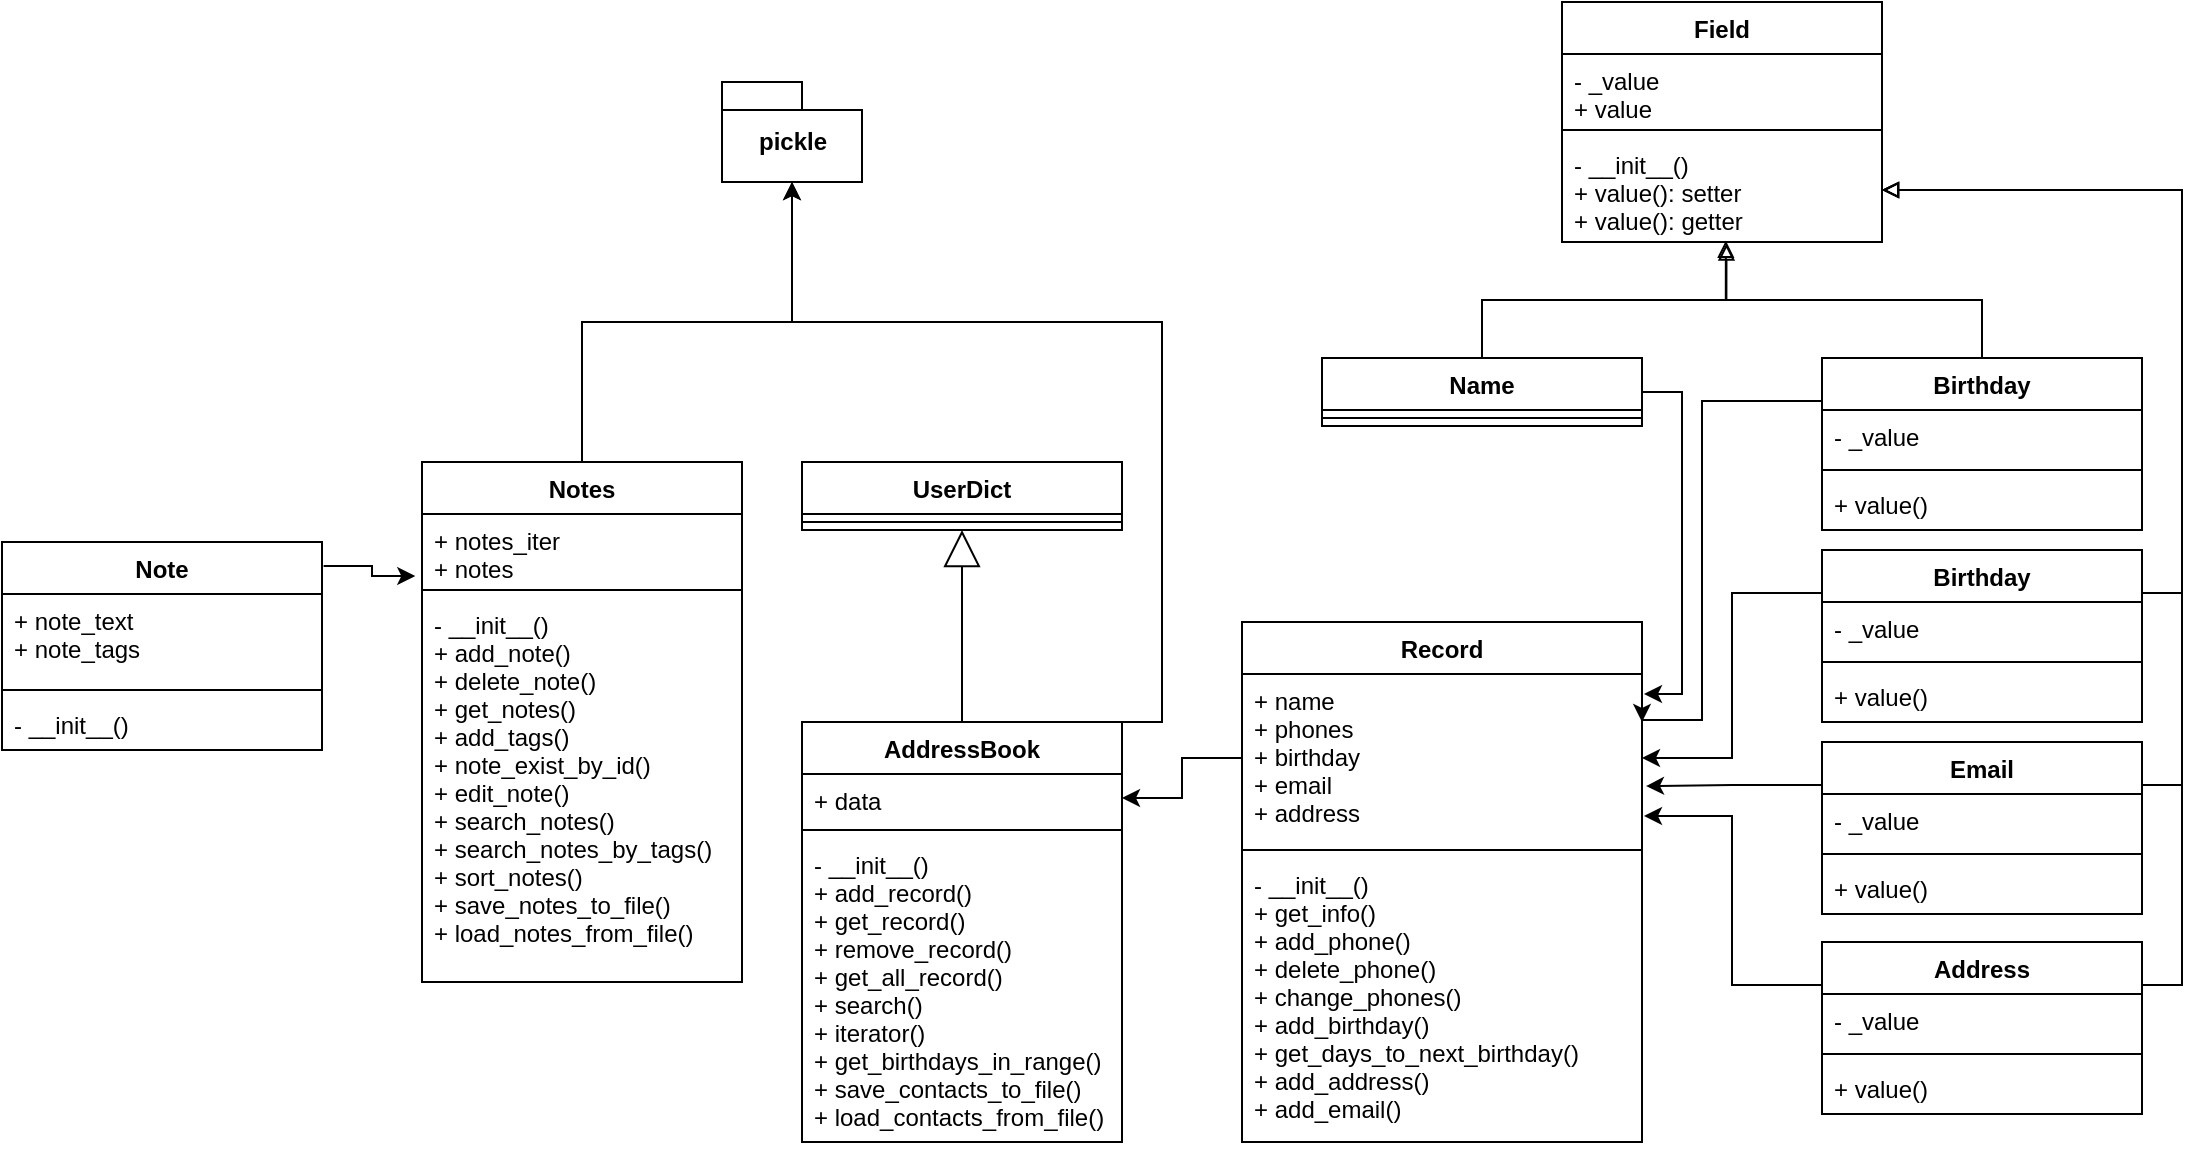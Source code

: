 <mxfile version="20.6.0" type="github">
  <diagram name="Page-1" id="c4acf3e9-155e-7222-9cf6-157b1a14988f">
    <mxGraphModel dx="2430" dy="1938" grid="1" gridSize="10" guides="1" tooltips="1" connect="1" arrows="1" fold="1" page="1" pageScale="1" pageWidth="850" pageHeight="1100" background="none" math="0" shadow="0">
      <root>
        <mxCell id="0" />
        <mxCell id="1" parent="0" />
        <mxCell id="2l-dpUpol_1fAEb8tBQ4-83" style="edgeStyle=orthogonalEdgeStyle;rounded=0;orthogonalLoop=1;jettySize=auto;html=1;exitX=0.75;exitY=0;exitDx=0;exitDy=0;entryX=0.5;entryY=1;entryDx=0;entryDy=0;entryPerimeter=0;endArrow=classic;endFill=1;" edge="1" parent="1" source="2l-dpUpol_1fAEb8tBQ4-2" target="2l-dpUpol_1fAEb8tBQ4-80">
          <mxGeometry relative="1" as="geometry">
            <Array as="points">
              <mxPoint x="260" y="150" />
              <mxPoint x="260" y="-50" />
              <mxPoint x="75" y="-50" />
            </Array>
          </mxGeometry>
        </mxCell>
        <mxCell id="2l-dpUpol_1fAEb8tBQ4-2" value="AddressBook" style="swimlane;fontStyle=1;align=center;verticalAlign=top;childLayout=stackLayout;horizontal=1;startSize=26;horizontalStack=0;resizeParent=1;resizeParentMax=0;resizeLast=0;collapsible=1;marginBottom=0;" vertex="1" parent="1">
          <mxGeometry x="80" y="150" width="160" height="210" as="geometry" />
        </mxCell>
        <mxCell id="2l-dpUpol_1fAEb8tBQ4-3" value="+ data" style="text;strokeColor=none;fillColor=none;align=left;verticalAlign=top;spacingLeft=4;spacingRight=4;overflow=hidden;rotatable=0;points=[[0,0.5],[1,0.5]];portConstraint=eastwest;" vertex="1" parent="2l-dpUpol_1fAEb8tBQ4-2">
          <mxGeometry y="26" width="160" height="24" as="geometry" />
        </mxCell>
        <mxCell id="2l-dpUpol_1fAEb8tBQ4-4" value="" style="line;strokeWidth=1;fillColor=none;align=left;verticalAlign=middle;spacingTop=-1;spacingLeft=3;spacingRight=3;rotatable=0;labelPosition=right;points=[];portConstraint=eastwest;strokeColor=inherit;" vertex="1" parent="2l-dpUpol_1fAEb8tBQ4-2">
          <mxGeometry y="50" width="160" height="8" as="geometry" />
        </mxCell>
        <mxCell id="2l-dpUpol_1fAEb8tBQ4-5" value="- __init__()&#xa;+ add_record()&#xa;+ get_record()&#xa;+ remove_record()&#xa;+ get_all_record()&#xa;+ search()&#xa;+ iterator()&#xa;+ get_birthdays_in_range()&#xa;+ save_contacts_to_file()&#xa;+ load_contacts_from_file()" style="text;strokeColor=none;fillColor=none;align=left;verticalAlign=top;spacingLeft=4;spacingRight=4;overflow=hidden;rotatable=0;points=[[0,0.5],[1,0.5]];portConstraint=eastwest;" vertex="1" parent="2l-dpUpol_1fAEb8tBQ4-2">
          <mxGeometry y="58" width="160" height="152" as="geometry" />
        </mxCell>
        <mxCell id="2l-dpUpol_1fAEb8tBQ4-6" value="UserDict" style="swimlane;fontStyle=1;align=center;verticalAlign=top;childLayout=stackLayout;horizontal=1;startSize=26;horizontalStack=0;resizeParent=1;resizeParentMax=0;resizeLast=0;collapsible=1;marginBottom=0;" vertex="1" parent="1">
          <mxGeometry x="80" y="20" width="160" height="34" as="geometry" />
        </mxCell>
        <mxCell id="2l-dpUpol_1fAEb8tBQ4-8" value="" style="line;strokeWidth=1;fillColor=none;align=left;verticalAlign=middle;spacingTop=-1;spacingLeft=3;spacingRight=3;rotatable=0;labelPosition=right;points=[];portConstraint=eastwest;strokeColor=inherit;" vertex="1" parent="2l-dpUpol_1fAEb8tBQ4-6">
          <mxGeometry y="26" width="160" height="8" as="geometry" />
        </mxCell>
        <mxCell id="2l-dpUpol_1fAEb8tBQ4-13" value="" style="endArrow=block;endSize=16;endFill=0;html=1;rounded=0;exitX=0.5;exitY=0;exitDx=0;exitDy=0;entryX=0.5;entryY=1;entryDx=0;entryDy=0;" edge="1" parent="1" source="2l-dpUpol_1fAEb8tBQ4-2" target="2l-dpUpol_1fAEb8tBQ4-6">
          <mxGeometry width="160" relative="1" as="geometry">
            <mxPoint x="340" y="140" as="sourcePoint" />
            <mxPoint x="500" y="140" as="targetPoint" />
          </mxGeometry>
        </mxCell>
        <mxCell id="2l-dpUpol_1fAEb8tBQ4-14" value="Record" style="swimlane;fontStyle=1;align=center;verticalAlign=top;childLayout=stackLayout;horizontal=1;startSize=26;horizontalStack=0;resizeParent=1;resizeParentMax=0;resizeLast=0;collapsible=1;marginBottom=0;" vertex="1" parent="1">
          <mxGeometry x="300" y="100" width="200" height="260" as="geometry" />
        </mxCell>
        <mxCell id="2l-dpUpol_1fAEb8tBQ4-15" value="+ name&#xa;+ phones&#xa;+ birthday&#xa;+ email&#xa;+ address" style="text;strokeColor=none;fillColor=none;align=left;verticalAlign=top;spacingLeft=4;spacingRight=4;overflow=hidden;rotatable=0;points=[[0,0.5],[1,0.5]];portConstraint=eastwest;" vertex="1" parent="2l-dpUpol_1fAEb8tBQ4-14">
          <mxGeometry y="26" width="200" height="84" as="geometry" />
        </mxCell>
        <mxCell id="2l-dpUpol_1fAEb8tBQ4-16" value="" style="line;strokeWidth=1;fillColor=none;align=left;verticalAlign=middle;spacingTop=-1;spacingLeft=3;spacingRight=3;rotatable=0;labelPosition=right;points=[];portConstraint=eastwest;strokeColor=inherit;" vertex="1" parent="2l-dpUpol_1fAEb8tBQ4-14">
          <mxGeometry y="110" width="200" height="8" as="geometry" />
        </mxCell>
        <mxCell id="2l-dpUpol_1fAEb8tBQ4-17" value="- __init__()&#xa;+ get_info()&#xa;+ add_phone()&#xa;+ delete_phone()&#xa;+ change_phones()&#xa;+ add_birthday()&#xa;+ get_days_to_next_birthday()&#xa;+ add_address()&#xa;+ add_email()&#xa;" style="text;strokeColor=none;fillColor=none;align=left;verticalAlign=top;spacingLeft=4;spacingRight=4;overflow=hidden;rotatable=0;points=[[0,0.5],[1,0.5]];portConstraint=eastwest;" vertex="1" parent="2l-dpUpol_1fAEb8tBQ4-14">
          <mxGeometry y="118" width="200" height="142" as="geometry" />
        </mxCell>
        <mxCell id="2l-dpUpol_1fAEb8tBQ4-33" style="edgeStyle=orthogonalEdgeStyle;rounded=0;orthogonalLoop=1;jettySize=auto;html=1;exitX=0;exitY=0.25;exitDx=0;exitDy=0;" edge="1" parent="1" source="2l-dpUpol_1fAEb8tBQ4-24" target="2l-dpUpol_1fAEb8tBQ4-15">
          <mxGeometry relative="1" as="geometry" />
        </mxCell>
        <mxCell id="2l-dpUpol_1fAEb8tBQ4-65" style="edgeStyle=orthogonalEdgeStyle;rounded=0;orthogonalLoop=1;jettySize=auto;html=1;exitX=1;exitY=0.25;exitDx=0;exitDy=0;entryX=1;entryY=0.5;entryDx=0;entryDy=0;endArrow=block;endFill=0;" edge="1" parent="1" source="2l-dpUpol_1fAEb8tBQ4-24" target="2l-dpUpol_1fAEb8tBQ4-62">
          <mxGeometry relative="1" as="geometry" />
        </mxCell>
        <mxCell id="2l-dpUpol_1fAEb8tBQ4-24" value="Birthday" style="swimlane;fontStyle=1;align=center;verticalAlign=top;childLayout=stackLayout;horizontal=1;startSize=26;horizontalStack=0;resizeParent=1;resizeParentMax=0;resizeLast=0;collapsible=1;marginBottom=0;" vertex="1" parent="1">
          <mxGeometry x="590" y="64" width="160" height="86" as="geometry" />
        </mxCell>
        <mxCell id="2l-dpUpol_1fAEb8tBQ4-25" value="- _value" style="text;strokeColor=none;fillColor=none;align=left;verticalAlign=top;spacingLeft=4;spacingRight=4;overflow=hidden;rotatable=0;points=[[0,0.5],[1,0.5]];portConstraint=eastwest;" vertex="1" parent="2l-dpUpol_1fAEb8tBQ4-24">
          <mxGeometry y="26" width="160" height="26" as="geometry" />
        </mxCell>
        <mxCell id="2l-dpUpol_1fAEb8tBQ4-26" value="" style="line;strokeWidth=1;fillColor=none;align=left;verticalAlign=middle;spacingTop=-1;spacingLeft=3;spacingRight=3;rotatable=0;labelPosition=right;points=[];portConstraint=eastwest;strokeColor=inherit;" vertex="1" parent="2l-dpUpol_1fAEb8tBQ4-24">
          <mxGeometry y="52" width="160" height="8" as="geometry" />
        </mxCell>
        <mxCell id="2l-dpUpol_1fAEb8tBQ4-27" value="+ value()" style="text;strokeColor=none;fillColor=none;align=left;verticalAlign=top;spacingLeft=4;spacingRight=4;overflow=hidden;rotatable=0;points=[[0,0.5],[1,0.5]];portConstraint=eastwest;" vertex="1" parent="2l-dpUpol_1fAEb8tBQ4-24">
          <mxGeometry y="60" width="160" height="26" as="geometry" />
        </mxCell>
        <mxCell id="2l-dpUpol_1fAEb8tBQ4-38" style="edgeStyle=orthogonalEdgeStyle;rounded=0;orthogonalLoop=1;jettySize=auto;html=1;exitX=0;exitY=0.25;exitDx=0;exitDy=0;entryX=1.005;entryY=0.845;entryDx=0;entryDy=0;entryPerimeter=0;" edge="1" parent="1" source="2l-dpUpol_1fAEb8tBQ4-34" target="2l-dpUpol_1fAEb8tBQ4-15">
          <mxGeometry relative="1" as="geometry" />
        </mxCell>
        <mxCell id="2l-dpUpol_1fAEb8tBQ4-69" style="edgeStyle=orthogonalEdgeStyle;rounded=0;orthogonalLoop=1;jettySize=auto;html=1;exitX=1;exitY=0.25;exitDx=0;exitDy=0;entryX=1;entryY=0.5;entryDx=0;entryDy=0;endArrow=block;endFill=0;" edge="1" parent="1" source="2l-dpUpol_1fAEb8tBQ4-34" target="2l-dpUpol_1fAEb8tBQ4-62">
          <mxGeometry relative="1" as="geometry" />
        </mxCell>
        <mxCell id="2l-dpUpol_1fAEb8tBQ4-34" value="Address" style="swimlane;fontStyle=1;align=center;verticalAlign=top;childLayout=stackLayout;horizontal=1;startSize=26;horizontalStack=0;resizeParent=1;resizeParentMax=0;resizeLast=0;collapsible=1;marginBottom=0;" vertex="1" parent="1">
          <mxGeometry x="590" y="260" width="160" height="86" as="geometry" />
        </mxCell>
        <mxCell id="2l-dpUpol_1fAEb8tBQ4-35" value="- _value" style="text;strokeColor=none;fillColor=none;align=left;verticalAlign=top;spacingLeft=4;spacingRight=4;overflow=hidden;rotatable=0;points=[[0,0.5],[1,0.5]];portConstraint=eastwest;" vertex="1" parent="2l-dpUpol_1fAEb8tBQ4-34">
          <mxGeometry y="26" width="160" height="26" as="geometry" />
        </mxCell>
        <mxCell id="2l-dpUpol_1fAEb8tBQ4-36" value="" style="line;strokeWidth=1;fillColor=none;align=left;verticalAlign=middle;spacingTop=-1;spacingLeft=3;spacingRight=3;rotatable=0;labelPosition=right;points=[];portConstraint=eastwest;strokeColor=inherit;" vertex="1" parent="2l-dpUpol_1fAEb8tBQ4-34">
          <mxGeometry y="52" width="160" height="8" as="geometry" />
        </mxCell>
        <mxCell id="2l-dpUpol_1fAEb8tBQ4-37" value="+ value()" style="text;strokeColor=none;fillColor=none;align=left;verticalAlign=top;spacingLeft=4;spacingRight=4;overflow=hidden;rotatable=0;points=[[0,0.5],[1,0.5]];portConstraint=eastwest;" vertex="1" parent="2l-dpUpol_1fAEb8tBQ4-34">
          <mxGeometry y="60" width="160" height="26" as="geometry" />
        </mxCell>
        <mxCell id="2l-dpUpol_1fAEb8tBQ4-43" style="edgeStyle=orthogonalEdgeStyle;rounded=0;orthogonalLoop=1;jettySize=auto;html=1;exitX=0;exitY=0.25;exitDx=0;exitDy=0;entryX=1.01;entryY=0.667;entryDx=0;entryDy=0;entryPerimeter=0;" edge="1" parent="1" source="2l-dpUpol_1fAEb8tBQ4-39" target="2l-dpUpol_1fAEb8tBQ4-15">
          <mxGeometry relative="1" as="geometry" />
        </mxCell>
        <mxCell id="2l-dpUpol_1fAEb8tBQ4-68" style="edgeStyle=orthogonalEdgeStyle;rounded=0;orthogonalLoop=1;jettySize=auto;html=1;exitX=1;exitY=0.25;exitDx=0;exitDy=0;entryX=1;entryY=0.5;entryDx=0;entryDy=0;endArrow=block;endFill=0;" edge="1" parent="1" source="2l-dpUpol_1fAEb8tBQ4-39" target="2l-dpUpol_1fAEb8tBQ4-62">
          <mxGeometry relative="1" as="geometry" />
        </mxCell>
        <mxCell id="2l-dpUpol_1fAEb8tBQ4-39" value="Email" style="swimlane;fontStyle=1;align=center;verticalAlign=top;childLayout=stackLayout;horizontal=1;startSize=26;horizontalStack=0;resizeParent=1;resizeParentMax=0;resizeLast=0;collapsible=1;marginBottom=0;" vertex="1" parent="1">
          <mxGeometry x="590" y="160" width="160" height="86" as="geometry" />
        </mxCell>
        <mxCell id="2l-dpUpol_1fAEb8tBQ4-40" value="- _value" style="text;strokeColor=none;fillColor=none;align=left;verticalAlign=top;spacingLeft=4;spacingRight=4;overflow=hidden;rotatable=0;points=[[0,0.5],[1,0.5]];portConstraint=eastwest;" vertex="1" parent="2l-dpUpol_1fAEb8tBQ4-39">
          <mxGeometry y="26" width="160" height="26" as="geometry" />
        </mxCell>
        <mxCell id="2l-dpUpol_1fAEb8tBQ4-41" value="" style="line;strokeWidth=1;fillColor=none;align=left;verticalAlign=middle;spacingTop=-1;spacingLeft=3;spacingRight=3;rotatable=0;labelPosition=right;points=[];portConstraint=eastwest;strokeColor=inherit;" vertex="1" parent="2l-dpUpol_1fAEb8tBQ4-39">
          <mxGeometry y="52" width="160" height="8" as="geometry" />
        </mxCell>
        <mxCell id="2l-dpUpol_1fAEb8tBQ4-42" value="+ value()" style="text;strokeColor=none;fillColor=none;align=left;verticalAlign=top;spacingLeft=4;spacingRight=4;overflow=hidden;rotatable=0;points=[[0,0.5],[1,0.5]];portConstraint=eastwest;" vertex="1" parent="2l-dpUpol_1fAEb8tBQ4-39">
          <mxGeometry y="60" width="160" height="26" as="geometry" />
        </mxCell>
        <mxCell id="2l-dpUpol_1fAEb8tBQ4-53" style="edgeStyle=orthogonalEdgeStyle;rounded=0;orthogonalLoop=1;jettySize=auto;html=1;exitX=0;exitY=0.25;exitDx=0;exitDy=0;" edge="1" parent="1" source="2l-dpUpol_1fAEb8tBQ4-49">
          <mxGeometry relative="1" as="geometry">
            <mxPoint x="500" y="150" as="targetPoint" />
            <Array as="points">
              <mxPoint x="530" y="-10" />
              <mxPoint x="530" y="149" />
            </Array>
          </mxGeometry>
        </mxCell>
        <mxCell id="2l-dpUpol_1fAEb8tBQ4-64" style="edgeStyle=orthogonalEdgeStyle;rounded=0;orthogonalLoop=1;jettySize=auto;html=1;exitX=0.5;exitY=0;exitDx=0;exitDy=0;endArrow=block;endFill=0;entryX=0.512;entryY=0.987;entryDx=0;entryDy=0;entryPerimeter=0;" edge="1" parent="1" source="2l-dpUpol_1fAEb8tBQ4-49" target="2l-dpUpol_1fAEb8tBQ4-62">
          <mxGeometry relative="1" as="geometry" />
        </mxCell>
        <mxCell id="2l-dpUpol_1fAEb8tBQ4-49" value="Birthday" style="swimlane;fontStyle=1;align=center;verticalAlign=top;childLayout=stackLayout;horizontal=1;startSize=26;horizontalStack=0;resizeParent=1;resizeParentMax=0;resizeLast=0;collapsible=1;marginBottom=0;" vertex="1" parent="1">
          <mxGeometry x="590" y="-32" width="160" height="86" as="geometry" />
        </mxCell>
        <mxCell id="2l-dpUpol_1fAEb8tBQ4-50" value="- _value" style="text;strokeColor=none;fillColor=none;align=left;verticalAlign=top;spacingLeft=4;spacingRight=4;overflow=hidden;rotatable=0;points=[[0,0.5],[1,0.5]];portConstraint=eastwest;" vertex="1" parent="2l-dpUpol_1fAEb8tBQ4-49">
          <mxGeometry y="26" width="160" height="26" as="geometry" />
        </mxCell>
        <mxCell id="2l-dpUpol_1fAEb8tBQ4-51" value="" style="line;strokeWidth=1;fillColor=none;align=left;verticalAlign=middle;spacingTop=-1;spacingLeft=3;spacingRight=3;rotatable=0;labelPosition=right;points=[];portConstraint=eastwest;strokeColor=inherit;" vertex="1" parent="2l-dpUpol_1fAEb8tBQ4-49">
          <mxGeometry y="52" width="160" height="8" as="geometry" />
        </mxCell>
        <mxCell id="2l-dpUpol_1fAEb8tBQ4-52" value="+ value()" style="text;strokeColor=none;fillColor=none;align=left;verticalAlign=top;spacingLeft=4;spacingRight=4;overflow=hidden;rotatable=0;points=[[0,0.5],[1,0.5]];portConstraint=eastwest;" vertex="1" parent="2l-dpUpol_1fAEb8tBQ4-49">
          <mxGeometry y="60" width="160" height="26" as="geometry" />
        </mxCell>
        <mxCell id="2l-dpUpol_1fAEb8tBQ4-58" style="edgeStyle=orthogonalEdgeStyle;rounded=0;orthogonalLoop=1;jettySize=auto;html=1;exitX=1;exitY=0.5;exitDx=0;exitDy=0;entryX=1.005;entryY=0.119;entryDx=0;entryDy=0;entryPerimeter=0;" edge="1" parent="1" source="2l-dpUpol_1fAEb8tBQ4-54" target="2l-dpUpol_1fAEb8tBQ4-15">
          <mxGeometry relative="1" as="geometry" />
        </mxCell>
        <mxCell id="2l-dpUpol_1fAEb8tBQ4-67" style="edgeStyle=orthogonalEdgeStyle;rounded=0;orthogonalLoop=1;jettySize=auto;html=1;exitX=0.5;exitY=0;exitDx=0;exitDy=0;entryX=0.514;entryY=1.015;entryDx=0;entryDy=0;entryPerimeter=0;endArrow=block;endFill=0;" edge="1" parent="1" source="2l-dpUpol_1fAEb8tBQ4-54" target="2l-dpUpol_1fAEb8tBQ4-62">
          <mxGeometry relative="1" as="geometry" />
        </mxCell>
        <mxCell id="2l-dpUpol_1fAEb8tBQ4-54" value="Name" style="swimlane;fontStyle=1;align=center;verticalAlign=top;childLayout=stackLayout;horizontal=1;startSize=26;horizontalStack=0;resizeParent=1;resizeParentMax=0;resizeLast=0;collapsible=1;marginBottom=0;" vertex="1" parent="1">
          <mxGeometry x="340" y="-32" width="160" height="34" as="geometry" />
        </mxCell>
        <mxCell id="2l-dpUpol_1fAEb8tBQ4-56" value="" style="line;strokeWidth=1;fillColor=none;align=left;verticalAlign=middle;spacingTop=-1;spacingLeft=3;spacingRight=3;rotatable=0;labelPosition=right;points=[];portConstraint=eastwest;strokeColor=inherit;" vertex="1" parent="2l-dpUpol_1fAEb8tBQ4-54">
          <mxGeometry y="26" width="160" height="8" as="geometry" />
        </mxCell>
        <mxCell id="2l-dpUpol_1fAEb8tBQ4-59" value="Field" style="swimlane;fontStyle=1;align=center;verticalAlign=top;childLayout=stackLayout;horizontal=1;startSize=26;horizontalStack=0;resizeParent=1;resizeParentMax=0;resizeLast=0;collapsible=1;marginBottom=0;" vertex="1" parent="1">
          <mxGeometry x="460" y="-210" width="160" height="120" as="geometry" />
        </mxCell>
        <mxCell id="2l-dpUpol_1fAEb8tBQ4-60" value="- _value&#xa;+ value&#xa;" style="text;strokeColor=none;fillColor=none;align=left;verticalAlign=top;spacingLeft=4;spacingRight=4;overflow=hidden;rotatable=0;points=[[0,0.5],[1,0.5]];portConstraint=eastwest;" vertex="1" parent="2l-dpUpol_1fAEb8tBQ4-59">
          <mxGeometry y="26" width="160" height="34" as="geometry" />
        </mxCell>
        <mxCell id="2l-dpUpol_1fAEb8tBQ4-61" value="" style="line;strokeWidth=1;fillColor=none;align=left;verticalAlign=middle;spacingTop=-1;spacingLeft=3;spacingRight=3;rotatable=0;labelPosition=right;points=[];portConstraint=eastwest;strokeColor=inherit;" vertex="1" parent="2l-dpUpol_1fAEb8tBQ4-59">
          <mxGeometry y="60" width="160" height="8" as="geometry" />
        </mxCell>
        <mxCell id="2l-dpUpol_1fAEb8tBQ4-62" value="- __init__()&#xa;+ value(): setter&#xa;+ value(): getter" style="text;strokeColor=none;fillColor=none;align=left;verticalAlign=top;spacingLeft=4;spacingRight=4;overflow=hidden;rotatable=0;points=[[0,0.5],[1,0.5]];portConstraint=eastwest;" vertex="1" parent="2l-dpUpol_1fAEb8tBQ4-59">
          <mxGeometry y="68" width="160" height="52" as="geometry" />
        </mxCell>
        <mxCell id="2l-dpUpol_1fAEb8tBQ4-70" style="edgeStyle=orthogonalEdgeStyle;rounded=0;orthogonalLoop=1;jettySize=auto;html=1;exitX=0;exitY=0.5;exitDx=0;exitDy=0;entryX=1;entryY=0.5;entryDx=0;entryDy=0;endArrow=classic;endFill=1;" edge="1" parent="1" source="2l-dpUpol_1fAEb8tBQ4-15" target="2l-dpUpol_1fAEb8tBQ4-3">
          <mxGeometry relative="1" as="geometry" />
        </mxCell>
        <mxCell id="2l-dpUpol_1fAEb8tBQ4-81" style="edgeStyle=orthogonalEdgeStyle;rounded=0;orthogonalLoop=1;jettySize=auto;html=1;exitX=1.005;exitY=0.115;exitDx=0;exitDy=0;entryX=-0.021;entryY=0.912;entryDx=0;entryDy=0;entryPerimeter=0;endArrow=classic;endFill=1;exitPerimeter=0;" edge="1" parent="1" source="2l-dpUpol_1fAEb8tBQ4-71" target="2l-dpUpol_1fAEb8tBQ4-76">
          <mxGeometry relative="1" as="geometry" />
        </mxCell>
        <mxCell id="2l-dpUpol_1fAEb8tBQ4-71" value="Note" style="swimlane;fontStyle=1;align=center;verticalAlign=top;childLayout=stackLayout;horizontal=1;startSize=26;horizontalStack=0;resizeParent=1;resizeParentMax=0;resizeLast=0;collapsible=1;marginBottom=0;" vertex="1" parent="1">
          <mxGeometry x="-320" y="60" width="160" height="104" as="geometry" />
        </mxCell>
        <mxCell id="2l-dpUpol_1fAEb8tBQ4-72" value="+ note_text&#xa;+ note_tags" style="text;strokeColor=none;fillColor=none;align=left;verticalAlign=top;spacingLeft=4;spacingRight=4;overflow=hidden;rotatable=0;points=[[0,0.5],[1,0.5]];portConstraint=eastwest;" vertex="1" parent="2l-dpUpol_1fAEb8tBQ4-71">
          <mxGeometry y="26" width="160" height="44" as="geometry" />
        </mxCell>
        <mxCell id="2l-dpUpol_1fAEb8tBQ4-73" value="" style="line;strokeWidth=1;fillColor=none;align=left;verticalAlign=middle;spacingTop=-1;spacingLeft=3;spacingRight=3;rotatable=0;labelPosition=right;points=[];portConstraint=eastwest;strokeColor=inherit;" vertex="1" parent="2l-dpUpol_1fAEb8tBQ4-71">
          <mxGeometry y="70" width="160" height="8" as="geometry" />
        </mxCell>
        <mxCell id="2l-dpUpol_1fAEb8tBQ4-74" value="- __init__()" style="text;strokeColor=none;fillColor=none;align=left;verticalAlign=top;spacingLeft=4;spacingRight=4;overflow=hidden;rotatable=0;points=[[0,0.5],[1,0.5]];portConstraint=eastwest;" vertex="1" parent="2l-dpUpol_1fAEb8tBQ4-71">
          <mxGeometry y="78" width="160" height="26" as="geometry" />
        </mxCell>
        <mxCell id="2l-dpUpol_1fAEb8tBQ4-82" style="edgeStyle=orthogonalEdgeStyle;rounded=0;orthogonalLoop=1;jettySize=auto;html=1;endArrow=classic;endFill=1;" edge="1" parent="1" source="2l-dpUpol_1fAEb8tBQ4-75" target="2l-dpUpol_1fAEb8tBQ4-80">
          <mxGeometry relative="1" as="geometry" />
        </mxCell>
        <mxCell id="2l-dpUpol_1fAEb8tBQ4-75" value="Notes" style="swimlane;fontStyle=1;align=center;verticalAlign=top;childLayout=stackLayout;horizontal=1;startSize=26;horizontalStack=0;resizeParent=1;resizeParentMax=0;resizeLast=0;collapsible=1;marginBottom=0;" vertex="1" parent="1">
          <mxGeometry x="-110" y="20" width="160" height="260" as="geometry" />
        </mxCell>
        <mxCell id="2l-dpUpol_1fAEb8tBQ4-76" value="+ notes_iter&#xa;+ notes" style="text;strokeColor=none;fillColor=none;align=left;verticalAlign=top;spacingLeft=4;spacingRight=4;overflow=hidden;rotatable=0;points=[[0,0.5],[1,0.5]];portConstraint=eastwest;" vertex="1" parent="2l-dpUpol_1fAEb8tBQ4-75">
          <mxGeometry y="26" width="160" height="34" as="geometry" />
        </mxCell>
        <mxCell id="2l-dpUpol_1fAEb8tBQ4-77" value="" style="line;strokeWidth=1;fillColor=none;align=left;verticalAlign=middle;spacingTop=-1;spacingLeft=3;spacingRight=3;rotatable=0;labelPosition=right;points=[];portConstraint=eastwest;strokeColor=inherit;" vertex="1" parent="2l-dpUpol_1fAEb8tBQ4-75">
          <mxGeometry y="60" width="160" height="8" as="geometry" />
        </mxCell>
        <mxCell id="2l-dpUpol_1fAEb8tBQ4-78" value="- __init__()&#xa;+ add_note()&#xa;+ delete_note()&#xa;+ get_notes()&#xa;+ add_tags()&#xa;+ note_exist_by_id()&#xa;+ edit_note()&#xa;+ search_notes()&#xa;+ search_notes_by_tags()&#xa;+ sort_notes()&#xa;+ save_notes_to_file()&#xa;+ load_notes_from_file()" style="text;strokeColor=none;fillColor=none;align=left;verticalAlign=top;spacingLeft=4;spacingRight=4;overflow=hidden;rotatable=0;points=[[0,0.5],[1,0.5]];portConstraint=eastwest;" vertex="1" parent="2l-dpUpol_1fAEb8tBQ4-75">
          <mxGeometry y="68" width="160" height="192" as="geometry" />
        </mxCell>
        <mxCell id="2l-dpUpol_1fAEb8tBQ4-80" value="pickle" style="shape=folder;fontStyle=1;spacingTop=10;tabWidth=40;tabHeight=14;tabPosition=left;html=1;" vertex="1" parent="1">
          <mxGeometry x="40" y="-170" width="70" height="50" as="geometry" />
        </mxCell>
      </root>
    </mxGraphModel>
  </diagram>
</mxfile>
